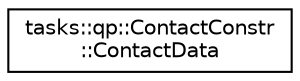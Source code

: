 digraph "Graphical Class Hierarchy"
{
  edge [fontname="Helvetica",fontsize="10",labelfontname="Helvetica",labelfontsize="10"];
  node [fontname="Helvetica",fontsize="10",shape=record];
  rankdir="LR";
  Node0 [label="tasks::qp::ContactConstr\l::ContactData",height=0.2,width=0.4,color="black", fillcolor="white", style="filled",URL="$structtasks_1_1qp_1_1ContactConstr_1_1ContactData.html"];
}

